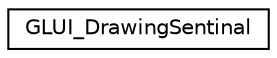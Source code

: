 digraph "Graphical Class Hierarchy"
{
  edge [fontname="Helvetica",fontsize="10",labelfontname="Helvetica",labelfontsize="10"];
  node [fontname="Helvetica",fontsize="10",shape=record];
  rankdir="LR";
  Node1 [label="GLUI_DrawingSentinal",height=0.2,width=0.4,color="black", fillcolor="white", style="filled",URL="$class_g_l_u_i___drawing_sentinal.html"];
}

